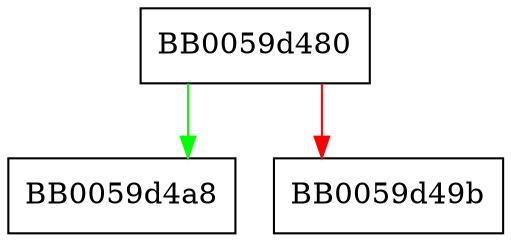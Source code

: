 digraph ossl_decoder_store_remove_all_provided {
  node [shape="box"];
  graph [splines=ortho];
  BB0059d480 -> BB0059d4a8 [color="green"];
  BB0059d480 -> BB0059d49b [color="red"];
}
